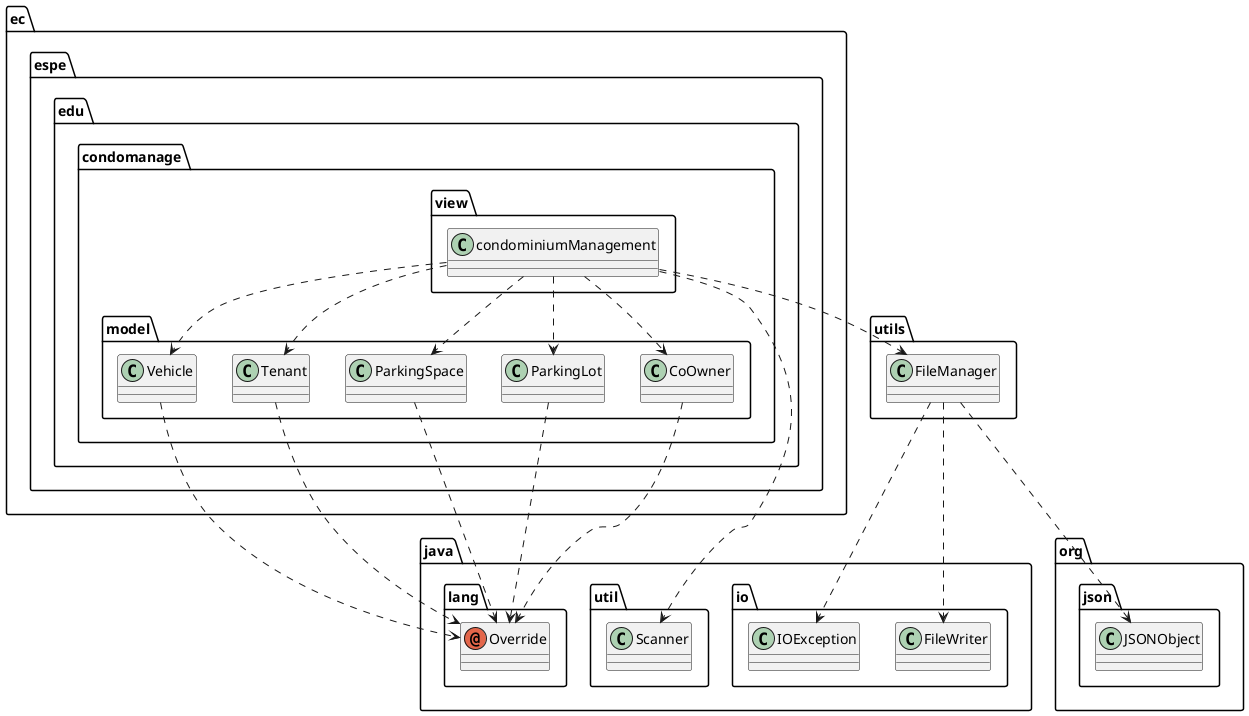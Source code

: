 @startuml
annotation java.lang.Override
class ec.espe.edu.condomanage.model.CoOwner
class ec.espe.edu.condomanage.model.ParkingLot
class ec.espe.edu.condomanage.model.ParkingSpace
class ec.espe.edu.condomanage.model.Tenant
class ec.espe.edu.condomanage.model.Vehicle
class ec.espe.edu.condomanage.view.condominiumManagement
class java.io.FileWriter
class java.io.IOException
class java.util.Scanner
class org.json.JSONObject
class utils.FileManager
ec.espe.edu.condomanage.model.CoOwner ..> java.lang.Override
ec.espe.edu.condomanage.model.ParkingLot ..> java.lang.Override
ec.espe.edu.condomanage.model.ParkingSpace ..> java.lang.Override
ec.espe.edu.condomanage.model.Tenant ..> java.lang.Override
ec.espe.edu.condomanage.model.Vehicle ..> java.lang.Override
ec.espe.edu.condomanage.view.condominiumManagement ..> ec.espe.edu.condomanage.model.CoOwner
ec.espe.edu.condomanage.view.condominiumManagement ..> ec.espe.edu.condomanage.model.ParkingLot
ec.espe.edu.condomanage.view.condominiumManagement ..> ec.espe.edu.condomanage.model.ParkingSpace
ec.espe.edu.condomanage.view.condominiumManagement ..> ec.espe.edu.condomanage.model.Tenant
ec.espe.edu.condomanage.view.condominiumManagement ..> ec.espe.edu.condomanage.model.Vehicle
ec.espe.edu.condomanage.view.condominiumManagement ..> java.util.Scanner
ec.espe.edu.condomanage.view.condominiumManagement ..> utils.FileManager
utils.FileManager ..> java.io.FileWriter
utils.FileManager ..> java.io.IOException
utils.FileManager ..> org.json.JSONObject
@enduml